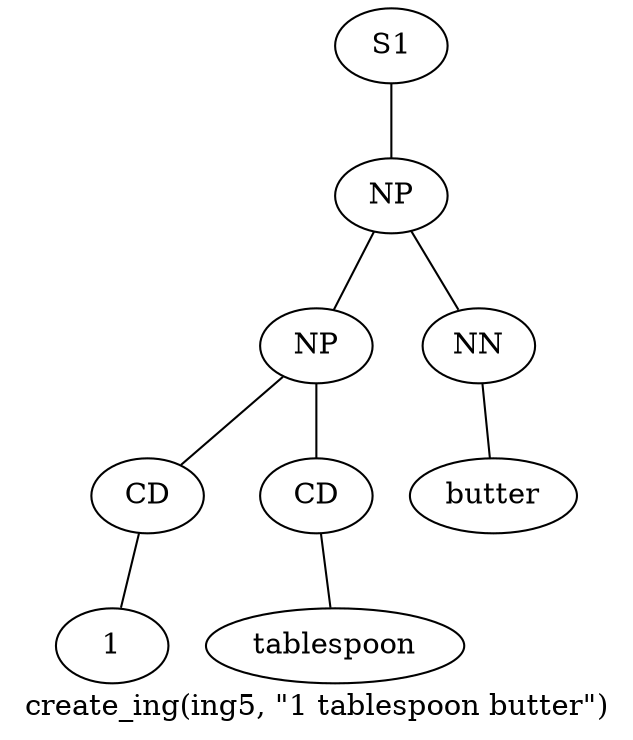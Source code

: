 graph SyntaxGraph {
	label = "create_ing(ing5, \"1 tablespoon butter\")";
	Node0 [label="S1"];
	Node1 [label="NP"];
	Node2 [label="NP"];
	Node3 [label="CD"];
	Node4 [label="1"];
	Node5 [label="CD"];
	Node6 [label="tablespoon"];
	Node7 [label="NN"];
	Node8 [label="butter"];

	Node0 -- Node1;
	Node1 -- Node2;
	Node1 -- Node7;
	Node2 -- Node3;
	Node2 -- Node5;
	Node3 -- Node4;
	Node5 -- Node6;
	Node7 -- Node8;
}